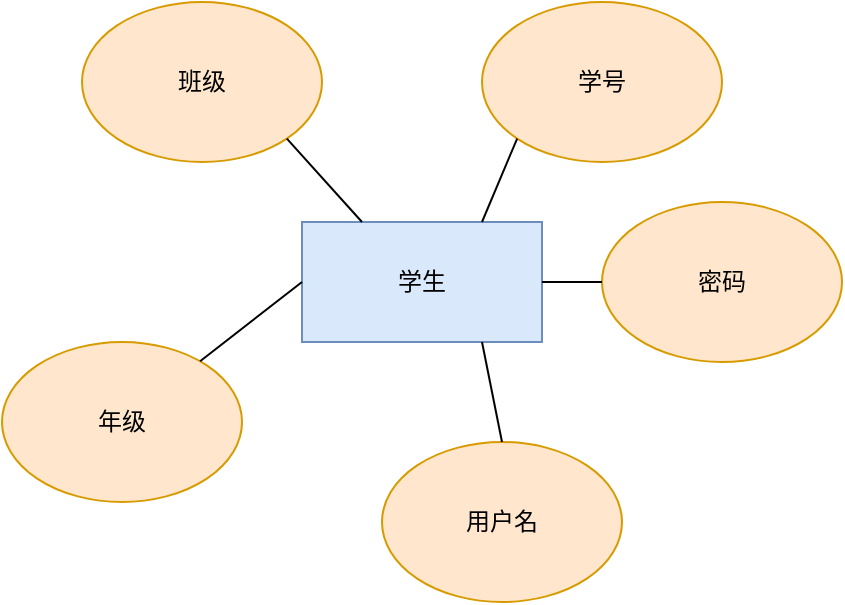 <mxfile version="16.5.1" type="device"><diagram id="QuEiqzbr7it0xPJoF58a" name="第 1 页"><mxGraphModel dx="1102" dy="844" grid="1" gridSize="10" guides="1" tooltips="1" connect="1" arrows="1" fold="1" page="1" pageScale="1" pageWidth="1920" pageHeight="1200" math="0" shadow="0"><root><mxCell id="0"/><mxCell id="1" parent="0"/><mxCell id="ikN2AyzhrUuJUC9qwoNi-1" value="学生" style="rounded=0;whiteSpace=wrap;html=1;fillColor=#dae8fc;strokeColor=#6c8ebf;" parent="1" vertex="1"><mxGeometry x="490" y="350" width="120" height="60" as="geometry"/></mxCell><mxCell id="ikN2AyzhrUuJUC9qwoNi-2" value="学号" style="ellipse;whiteSpace=wrap;html=1;fillColor=#ffe6cc;strokeColor=#d79b00;" parent="1" vertex="1"><mxGeometry x="580" y="240" width="120" height="80" as="geometry"/></mxCell><mxCell id="ikN2AyzhrUuJUC9qwoNi-3" value="密码" style="ellipse;whiteSpace=wrap;html=1;fillColor=#ffe6cc;strokeColor=#d79b00;" parent="1" vertex="1"><mxGeometry x="640" y="340" width="120" height="80" as="geometry"/></mxCell><mxCell id="ikN2AyzhrUuJUC9qwoNi-4" value="用户名" style="ellipse;whiteSpace=wrap;html=1;fillColor=#ffe6cc;strokeColor=#d79b00;" parent="1" vertex="1"><mxGeometry x="530" y="460" width="120" height="80" as="geometry"/></mxCell><mxCell id="ikN2AyzhrUuJUC9qwoNi-5" value="年级" style="ellipse;whiteSpace=wrap;html=1;fillColor=#ffe6cc;strokeColor=#d79b00;" parent="1" vertex="1"><mxGeometry x="340" y="410" width="120" height="80" as="geometry"/></mxCell><mxCell id="ikN2AyzhrUuJUC9qwoNi-6" value="班级" style="ellipse;whiteSpace=wrap;html=1;fillColor=#ffe6cc;strokeColor=#d79b00;" parent="1" vertex="1"><mxGeometry x="380" y="240" width="120" height="80" as="geometry"/></mxCell><mxCell id="ikN2AyzhrUuJUC9qwoNi-8" value="" style="endArrow=none;html=1;rounded=0;entryX=1;entryY=1;entryDx=0;entryDy=0;exitX=0.25;exitY=0;exitDx=0;exitDy=0;" parent="1" source="ikN2AyzhrUuJUC9qwoNi-1" target="ikN2AyzhrUuJUC9qwoNi-6" edge="1"><mxGeometry width="50" height="50" relative="1" as="geometry"><mxPoint x="660" y="460" as="sourcePoint"/><mxPoint x="710" y="410" as="targetPoint"/></mxGeometry></mxCell><mxCell id="ikN2AyzhrUuJUC9qwoNi-9" value="" style="endArrow=none;html=1;rounded=0;entryX=0;entryY=1;entryDx=0;entryDy=0;exitX=0.75;exitY=0;exitDx=0;exitDy=0;" parent="1" source="ikN2AyzhrUuJUC9qwoNi-1" target="ikN2AyzhrUuJUC9qwoNi-2" edge="1"><mxGeometry width="50" height="50" relative="1" as="geometry"><mxPoint x="530" y="360" as="sourcePoint"/><mxPoint x="432.426" y="318.284" as="targetPoint"/></mxGeometry></mxCell><mxCell id="ikN2AyzhrUuJUC9qwoNi-10" value="" style="endArrow=none;html=1;rounded=0;entryX=0;entryY=0.5;entryDx=0;entryDy=0;exitX=1;exitY=0.5;exitDx=0;exitDy=0;" parent="1" source="ikN2AyzhrUuJUC9qwoNi-1" target="ikN2AyzhrUuJUC9qwoNi-3" edge="1"><mxGeometry width="50" height="50" relative="1" as="geometry"><mxPoint x="590" y="360" as="sourcePoint"/><mxPoint x="607.574" y="318.284" as="targetPoint"/></mxGeometry></mxCell><mxCell id="ikN2AyzhrUuJUC9qwoNi-11" value="" style="endArrow=none;html=1;rounded=0;entryX=0.75;entryY=1;entryDx=0;entryDy=0;exitX=0.5;exitY=0;exitDx=0;exitDy=0;" parent="1" source="ikN2AyzhrUuJUC9qwoNi-4" target="ikN2AyzhrUuJUC9qwoNi-1" edge="1"><mxGeometry width="50" height="50" relative="1" as="geometry"><mxPoint x="620" y="390" as="sourcePoint"/><mxPoint x="650" y="390" as="targetPoint"/></mxGeometry></mxCell><mxCell id="ikN2AyzhrUuJUC9qwoNi-12" value="" style="endArrow=none;html=1;rounded=0;exitX=0;exitY=0.5;exitDx=0;exitDy=0;" parent="1" source="ikN2AyzhrUuJUC9qwoNi-1" target="ikN2AyzhrUuJUC9qwoNi-5" edge="1"><mxGeometry width="50" height="50" relative="1" as="geometry"><mxPoint x="600" y="470" as="sourcePoint"/><mxPoint x="590" y="420" as="targetPoint"/></mxGeometry></mxCell></root></mxGraphModel></diagram></mxfile>